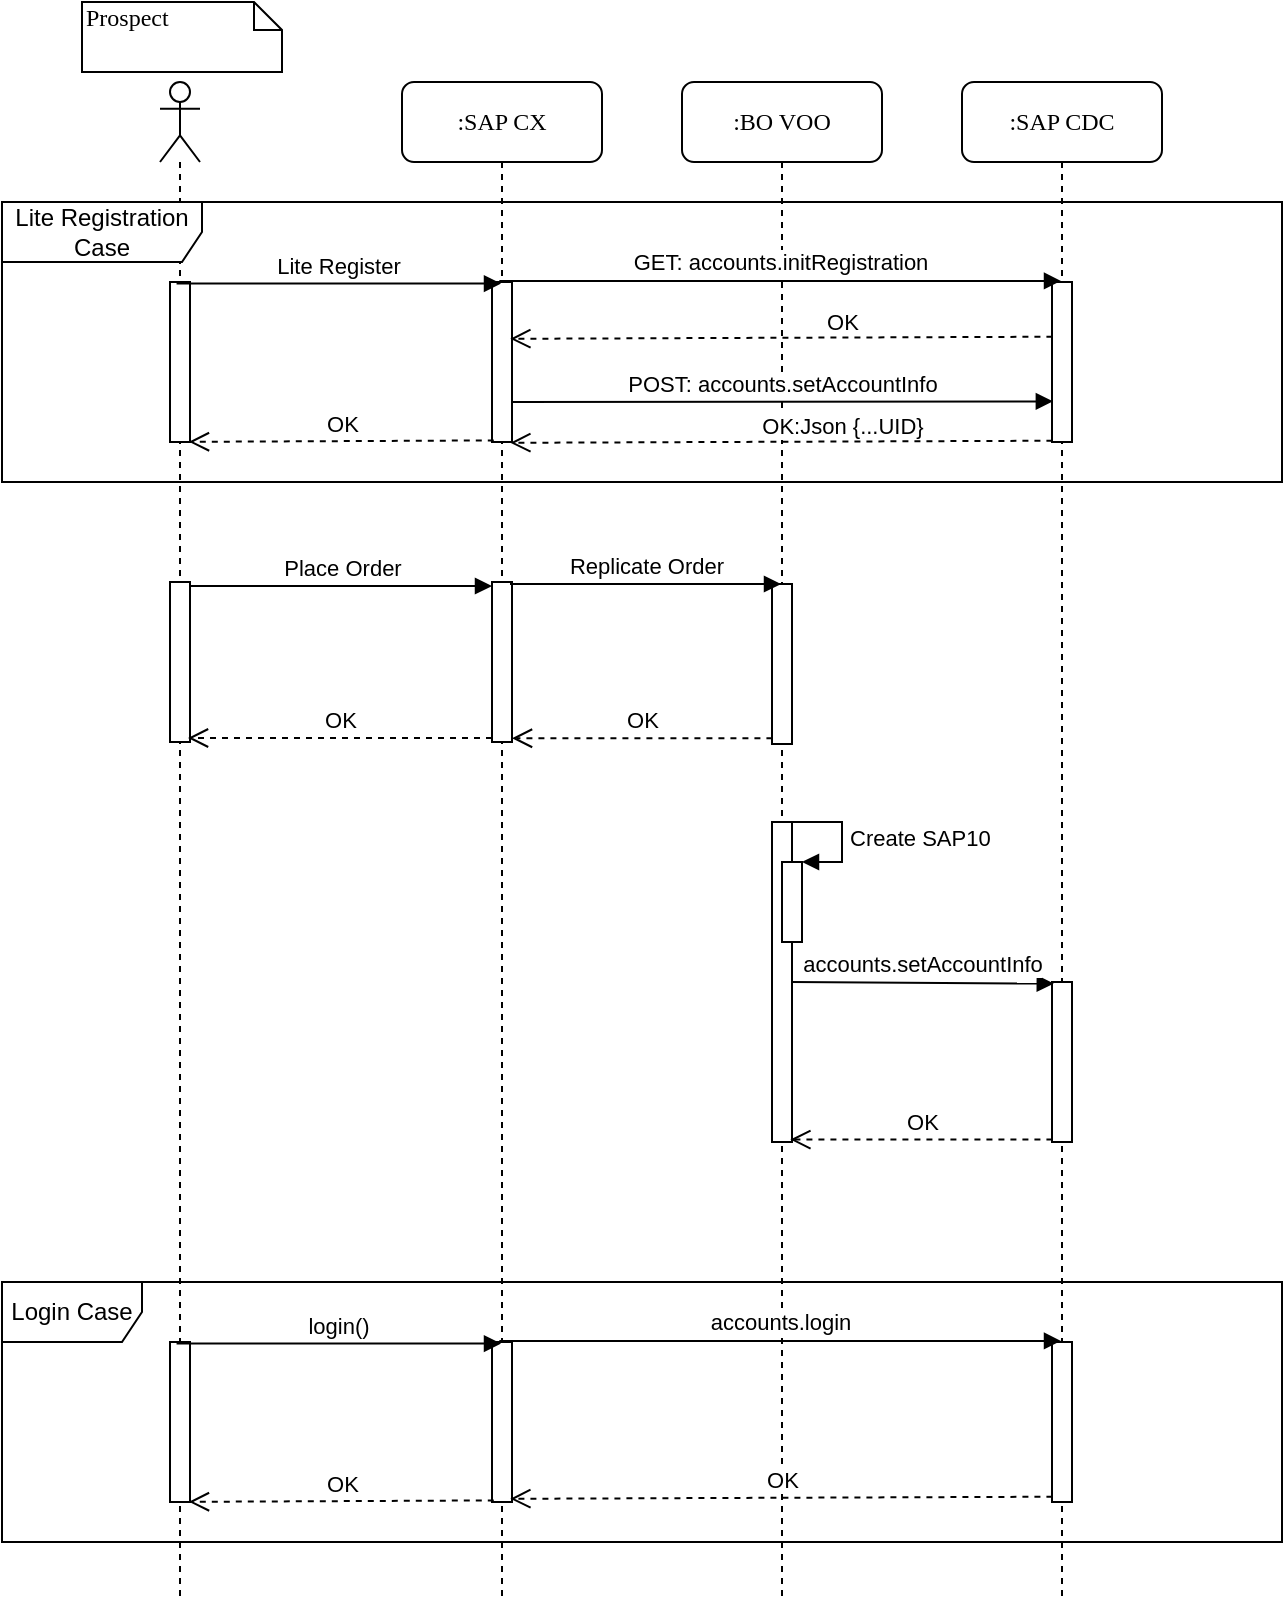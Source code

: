 <mxfile version="14.3.2" type="github" pages="2">
  <diagram name="Page-1" id="13e1069c-82ec-6db2-03f1-153e76fe0fe0">
    <mxGraphModel dx="950" dy="458" grid="1" gridSize="10" guides="1" tooltips="1" connect="1" arrows="1" fold="1" page="1" pageScale="1" pageWidth="1100" pageHeight="850" background="#ffffff" math="0" shadow="0">
      <root>
        <mxCell id="0" />
        <mxCell id="1" parent="0" />
        <mxCell id="7baba1c4bc27f4b0-3" value=":SAP CX" style="shape=umlLifeline;perimeter=lifelinePerimeter;whiteSpace=wrap;html=1;container=1;collapsible=0;recursiveResize=0;outlineConnect=0;rounded=1;shadow=0;comic=0;labelBackgroundColor=none;strokeWidth=1;fontFamily=Verdana;fontSize=12;align=center;" parent="1" vertex="1">
          <mxGeometry x="400" y="80" width="100" height="760" as="geometry" />
        </mxCell>
        <mxCell id="7baba1c4bc27f4b0-13" value="" style="html=1;points=[];perimeter=orthogonalPerimeter;rounded=0;shadow=0;comic=0;labelBackgroundColor=none;strokeWidth=1;fontFamily=Verdana;fontSize=12;align=center;" parent="7baba1c4bc27f4b0-3" vertex="1">
          <mxGeometry x="45" y="250" width="10" height="80" as="geometry" />
        </mxCell>
        <mxCell id="yacgWs6S20IWa_EJ3ZdP-11" value="" style="html=1;points=[];perimeter=orthogonalPerimeter;" parent="7baba1c4bc27f4b0-3" vertex="1">
          <mxGeometry x="45" y="630" width="10" height="80" as="geometry" />
        </mxCell>
        <mxCell id="7baba1c4bc27f4b0-4" value=":BO VOO" style="shape=umlLifeline;perimeter=lifelinePerimeter;whiteSpace=wrap;html=1;container=1;collapsible=0;recursiveResize=0;outlineConnect=0;rounded=1;shadow=0;comic=0;labelBackgroundColor=none;strokeWidth=1;fontFamily=Verdana;fontSize=12;align=center;" parent="1" vertex="1">
          <mxGeometry x="540" y="80" width="100" height="760" as="geometry" />
        </mxCell>
        <mxCell id="yacgWs6S20IWa_EJ3ZdP-4" value="" style="html=1;points=[];perimeter=orthogonalPerimeter;" parent="7baba1c4bc27f4b0-4" vertex="1">
          <mxGeometry x="45" y="251" width="10" height="80" as="geometry" />
        </mxCell>
        <mxCell id="yacgWs6S20IWa_EJ3ZdP-7" value="" style="html=1;points=[];perimeter=orthogonalPerimeter;" parent="7baba1c4bc27f4b0-4" vertex="1">
          <mxGeometry x="45" y="370" width="10" height="160" as="geometry" />
        </mxCell>
        <mxCell id="yacgWs6S20IWa_EJ3ZdP-8" value="" style="html=1;points=[];perimeter=orthogonalPerimeter;" parent="7baba1c4bc27f4b0-4" vertex="1">
          <mxGeometry x="50" y="390" width="10" height="40" as="geometry" />
        </mxCell>
        <mxCell id="yacgWs6S20IWa_EJ3ZdP-9" value="Create SAP10" style="edgeStyle=orthogonalEdgeStyle;html=1;align=left;spacingLeft=2;endArrow=block;rounded=0;entryX=1;entryY=0;" parent="7baba1c4bc27f4b0-4" target="yacgWs6S20IWa_EJ3ZdP-8" edge="1">
          <mxGeometry relative="1" as="geometry">
            <mxPoint x="55" y="370" as="sourcePoint" />
            <Array as="points">
              <mxPoint x="80" y="370" />
            </Array>
          </mxGeometry>
        </mxCell>
        <mxCell id="7baba1c4bc27f4b0-5" value=":SAP CDC" style="shape=umlLifeline;perimeter=lifelinePerimeter;whiteSpace=wrap;html=1;container=1;collapsible=0;recursiveResize=0;outlineConnect=0;rounded=1;shadow=0;comic=0;labelBackgroundColor=none;strokeWidth=1;fontFamily=Verdana;fontSize=12;align=center;" parent="1" vertex="1">
          <mxGeometry x="680" y="80" width="100" height="760" as="geometry" />
        </mxCell>
        <mxCell id="yacgWs6S20IWa_EJ3ZdP-10" value="" style="html=1;points=[];perimeter=orthogonalPerimeter;" parent="7baba1c4bc27f4b0-5" vertex="1">
          <mxGeometry x="45" y="450" width="10" height="80" as="geometry" />
        </mxCell>
        <mxCell id="yacgWs6S20IWa_EJ3ZdP-12" value="" style="html=1;points=[];perimeter=orthogonalPerimeter;" parent="7baba1c4bc27f4b0-5" vertex="1">
          <mxGeometry x="45" y="630" width="10" height="80" as="geometry" />
        </mxCell>
        <mxCell id="yacgWs6S20IWa_EJ3ZdP-1" value="" style="shape=umlLifeline;participant=umlActor;perimeter=lifelinePerimeter;whiteSpace=wrap;html=1;container=1;collapsible=0;recursiveResize=0;verticalAlign=top;spacingTop=36;outlineConnect=0;" parent="1" vertex="1">
          <mxGeometry x="279" y="80" width="20" height="760" as="geometry" />
        </mxCell>
        <mxCell id="yacgWs6S20IWa_EJ3ZdP-2" value="" style="html=1;points=[];perimeter=orthogonalPerimeter;" parent="yacgWs6S20IWa_EJ3ZdP-1" vertex="1">
          <mxGeometry x="5" y="250" width="10" height="80" as="geometry" />
        </mxCell>
        <mxCell id="yacgWs6S20IWa_EJ3ZdP-3" value="" style="html=1;points=[];perimeter=orthogonalPerimeter;" parent="yacgWs6S20IWa_EJ3ZdP-1" vertex="1">
          <mxGeometry x="5" y="630" width="10" height="80" as="geometry" />
        </mxCell>
        <mxCell id="yacgWs6S20IWa_EJ3ZdP-13" value="Place Order" style="html=1;verticalAlign=bottom;endArrow=block;entryX=0;entryY=0.025;entryDx=0;entryDy=0;entryPerimeter=0;" parent="1" source="yacgWs6S20IWa_EJ3ZdP-2" target="7baba1c4bc27f4b0-13" edge="1">
          <mxGeometry width="80" relative="1" as="geometry">
            <mxPoint x="290" y="331" as="sourcePoint" />
            <mxPoint x="449.5" y="331" as="targetPoint" />
          </mxGeometry>
        </mxCell>
        <mxCell id="yacgWs6S20IWa_EJ3ZdP-14" value="Replicate Order" style="html=1;verticalAlign=bottom;endArrow=block;exitX=0.9;exitY=0.175;exitDx=0;exitDy=0;exitPerimeter=0;" parent="1" edge="1">
          <mxGeometry width="80" relative="1" as="geometry">
            <mxPoint x="454" y="331" as="sourcePoint" />
            <mxPoint x="589.5" y="331" as="targetPoint" />
          </mxGeometry>
        </mxCell>
        <mxCell id="yacgWs6S20IWa_EJ3ZdP-15" value="accounts.setAccountInfo" style="html=1;verticalAlign=bottom;endArrow=block;entryX=0.09;entryY=0.01;entryDx=0;entryDy=0;entryPerimeter=0;" parent="1" edge="1" target="yacgWs6S20IWa_EJ3ZdP-10">
          <mxGeometry width="80" relative="1" as="geometry">
            <mxPoint x="595" y="530.04" as="sourcePoint" />
            <mxPoint x="720" y="530" as="targetPoint" />
          </mxGeometry>
        </mxCell>
        <mxCell id="40GGkk0t6mN_fzsmlvxg-1" value="login()" style="html=1;verticalAlign=bottom;endArrow=block;exitX=0.328;exitY=0.01;exitDx=0;exitDy=0;exitPerimeter=0;" edge="1" parent="1" source="yacgWs6S20IWa_EJ3ZdP-3">
          <mxGeometry width="80" relative="1" as="geometry">
            <mxPoint x="299" y="710" as="sourcePoint" />
            <mxPoint x="449.5" y="710.8" as="targetPoint" />
          </mxGeometry>
        </mxCell>
        <mxCell id="40GGkk0t6mN_fzsmlvxg-2" value="accounts.login" style="html=1;verticalAlign=bottom;endArrow=block;exitX=0.366;exitY=-0.007;exitDx=0;exitDy=0;exitPerimeter=0;" edge="1" parent="1" source="yacgWs6S20IWa_EJ3ZdP-11">
          <mxGeometry width="80" relative="1" as="geometry">
            <mxPoint x="460" y="710" as="sourcePoint" />
            <mxPoint x="729.5" y="709.44" as="targetPoint" />
          </mxGeometry>
        </mxCell>
        <mxCell id="40GGkk0t6mN_fzsmlvxg-4" value="OK" style="html=1;verticalAlign=bottom;endArrow=open;dashed=1;endSize=8;entryX=0.917;entryY=0.605;entryDx=0;entryDy=0;entryPerimeter=0;exitX=0.021;exitY=0.967;exitDx=0;exitDy=0;exitPerimeter=0;" edge="1" parent="1" source="yacgWs6S20IWa_EJ3ZdP-12">
          <mxGeometry relative="1" as="geometry">
            <mxPoint x="720" y="788" as="sourcePoint" />
            <mxPoint x="454.17" y="788.4" as="targetPoint" />
          </mxGeometry>
        </mxCell>
        <mxCell id="40GGkk0t6mN_fzsmlvxg-5" value="OK" style="html=1;verticalAlign=bottom;endArrow=open;dashed=1;endSize=8;entryX=0.948;entryY=0.674;entryDx=0;entryDy=0;entryPerimeter=0;exitX=0.09;exitY=0.665;exitDx=0;exitDy=0;exitPerimeter=0;" edge="1" parent="1">
          <mxGeometry relative="1" as="geometry">
            <mxPoint x="445.9" y="789.2" as="sourcePoint" />
            <mxPoint x="293.48" y="789.92" as="targetPoint" />
          </mxGeometry>
        </mxCell>
        <mxCell id="40GGkk0t6mN_fzsmlvxg-6" value="OK" style="html=1;verticalAlign=bottom;endArrow=open;dashed=1;endSize=8;" edge="1" parent="1">
          <mxGeometry relative="1" as="geometry">
            <mxPoint x="445" y="408" as="sourcePoint" />
            <mxPoint x="293" y="408" as="targetPoint" />
          </mxGeometry>
        </mxCell>
        <mxCell id="40GGkk0t6mN_fzsmlvxg-7" value="OK" style="html=1;verticalAlign=bottom;endArrow=open;dashed=1;endSize=8;exitX=0.021;exitY=0.989;exitDx=0;exitDy=0;exitPerimeter=0;" edge="1" parent="1">
          <mxGeometry relative="1" as="geometry">
            <mxPoint x="585.21" y="408.12" as="sourcePoint" />
            <mxPoint x="455" y="408.12" as="targetPoint" />
          </mxGeometry>
        </mxCell>
        <mxCell id="40GGkk0t6mN_fzsmlvxg-8" value="OK" style="html=1;verticalAlign=bottom;endArrow=open;dashed=1;endSize=8;exitX=0.021;exitY=0.76;exitDx=0;exitDy=0;exitPerimeter=0;entryX=0.917;entryY=0.88;entryDx=0;entryDy=0;entryPerimeter=0;" edge="1" parent="1">
          <mxGeometry relative="1" as="geometry">
            <mxPoint x="725.21" y="608.8" as="sourcePoint" />
            <mxPoint x="594.17" y="608.8" as="targetPoint" />
          </mxGeometry>
        </mxCell>
        <mxCell id="40GGkk0t6mN_fzsmlvxg-9" value="Login Case" style="shape=umlFrame;whiteSpace=wrap;html=1;width=70;height=30;" vertex="1" parent="1">
          <mxGeometry x="200" y="680" width="640" height="130" as="geometry" />
        </mxCell>
        <mxCell id="40GGkk0t6mN_fzsmlvxg-14" value="Prospect" style="shape=note;whiteSpace=wrap;html=1;size=14;verticalAlign=top;align=left;spacingTop=-6;rounded=0;shadow=0;comic=0;labelBackgroundColor=none;strokeColor=#000000;strokeWidth=1;fillColor=#FFFFFF;fontFamily=Verdana;fontSize=12;fontColor=#000000;" vertex="1" parent="1">
          <mxGeometry x="240" y="40" width="100" height="35" as="geometry" />
        </mxCell>
        <mxCell id="Qrh7UDhce4LaqNej2hnX-1" value="" style="html=1;points=[];perimeter=orthogonalPerimeter;" vertex="1" parent="1">
          <mxGeometry x="445" y="180" width="10" height="80" as="geometry" />
        </mxCell>
        <mxCell id="Qrh7UDhce4LaqNej2hnX-2" value="" style="html=1;points=[];perimeter=orthogonalPerimeter;" vertex="1" parent="1">
          <mxGeometry x="725" y="180" width="10" height="80" as="geometry" />
        </mxCell>
        <mxCell id="Qrh7UDhce4LaqNej2hnX-3" value="" style="html=1;points=[];perimeter=orthogonalPerimeter;" vertex="1" parent="1">
          <mxGeometry x="284" y="180" width="10" height="80" as="geometry" />
        </mxCell>
        <mxCell id="Qrh7UDhce4LaqNej2hnX-4" value="Lite Register" style="html=1;verticalAlign=bottom;endArrow=block;exitX=0.328;exitY=0.01;exitDx=0;exitDy=0;exitPerimeter=0;" edge="1" parent="1" source="Qrh7UDhce4LaqNej2hnX-3">
          <mxGeometry width="80" relative="1" as="geometry">
            <mxPoint x="299" y="180" as="sourcePoint" />
            <mxPoint x="449.5" y="180.8" as="targetPoint" />
          </mxGeometry>
        </mxCell>
        <mxCell id="Qrh7UDhce4LaqNej2hnX-5" value="&lt;span&gt;GET: accounts.initRegistration&lt;/span&gt;" style="html=1;verticalAlign=bottom;endArrow=block;exitX=0.366;exitY=-0.007;exitDx=0;exitDy=0;exitPerimeter=0;" edge="1" parent="1" source="Qrh7UDhce4LaqNej2hnX-1">
          <mxGeometry width="80" relative="1" as="geometry">
            <mxPoint x="460" y="180" as="sourcePoint" />
            <mxPoint x="729.5" y="179.44" as="targetPoint" />
          </mxGeometry>
        </mxCell>
        <mxCell id="Qrh7UDhce4LaqNej2hnX-6" value="OK" style="html=1;verticalAlign=bottom;endArrow=open;dashed=1;endSize=8;entryX=0.917;entryY=0.605;entryDx=0;entryDy=0;entryPerimeter=0;exitX=0.021;exitY=0.967;exitDx=0;exitDy=0;exitPerimeter=0;" edge="1" parent="1">
          <mxGeometry x="-0.224" y="1" relative="1" as="geometry">
            <mxPoint x="725.21" y="207.36" as="sourcePoint" />
            <mxPoint x="454.17" y="208.4" as="targetPoint" />
            <mxPoint as="offset" />
          </mxGeometry>
        </mxCell>
        <mxCell id="Qrh7UDhce4LaqNej2hnX-7" value="OK" style="html=1;verticalAlign=bottom;endArrow=open;dashed=1;endSize=8;entryX=0.948;entryY=0.674;entryDx=0;entryDy=0;entryPerimeter=0;exitX=0.09;exitY=0.665;exitDx=0;exitDy=0;exitPerimeter=0;" edge="1" parent="1">
          <mxGeometry relative="1" as="geometry">
            <mxPoint x="445.9" y="259.2" as="sourcePoint" />
            <mxPoint x="293.48" y="259.92" as="targetPoint" />
          </mxGeometry>
        </mxCell>
        <mxCell id="Qrh7UDhce4LaqNej2hnX-8" value="Lite Registration Case" style="shape=umlFrame;whiteSpace=wrap;html=1;width=100;height=30;" vertex="1" parent="1">
          <mxGeometry x="200" y="140" width="640" height="140" as="geometry" />
        </mxCell>
        <mxCell id="Qrh7UDhce4LaqNej2hnX-9" value="&lt;span&gt;POST: accounts.setAccountInfo&lt;/span&gt;" style="html=1;verticalAlign=bottom;endArrow=block;exitX=0.366;exitY=-0.007;exitDx=0;exitDy=0;exitPerimeter=0;entryX=0.043;entryY=0.746;entryDx=0;entryDy=0;entryPerimeter=0;" edge="1" parent="1" target="Qrh7UDhce4LaqNej2hnX-2">
          <mxGeometry width="80" relative="1" as="geometry">
            <mxPoint x="455.0" y="240.0" as="sourcePoint" />
            <mxPoint x="726" y="238" as="targetPoint" />
          </mxGeometry>
        </mxCell>
        <mxCell id="Qrh7UDhce4LaqNej2hnX-10" value="OK:Json {...UID} " style="html=1;verticalAlign=bottom;endArrow=open;dashed=1;endSize=8;entryX=0.917;entryY=0.605;entryDx=0;entryDy=0;entryPerimeter=0;exitX=0.021;exitY=0.967;exitDx=0;exitDy=0;exitPerimeter=0;" edge="1" parent="1">
          <mxGeometry x="-0.224" y="1" relative="1" as="geometry">
            <mxPoint x="725.21" y="259.36" as="sourcePoint" />
            <mxPoint x="454.17" y="260.4" as="targetPoint" />
            <mxPoint as="offset" />
          </mxGeometry>
        </mxCell>
      </root>
    </mxGraphModel>
  </diagram>
  <diagram id="rj5MmifftTu9GuvsDzbs" name="Page-2">
    <mxGraphModel dx="1422" dy="802" grid="1" gridSize="10" guides="1" tooltips="1" connect="1" arrows="1" fold="1" page="1" pageScale="1" pageWidth="850" pageHeight="1100" math="0" shadow="0">
      <root>
        <mxCell id="GJqlhvrMdwDHVoViguF4-0" />
        <mxCell id="GJqlhvrMdwDHVoViguF4-1" parent="GJqlhvrMdwDHVoViguF4-0" />
      </root>
    </mxGraphModel>
  </diagram>
</mxfile>
